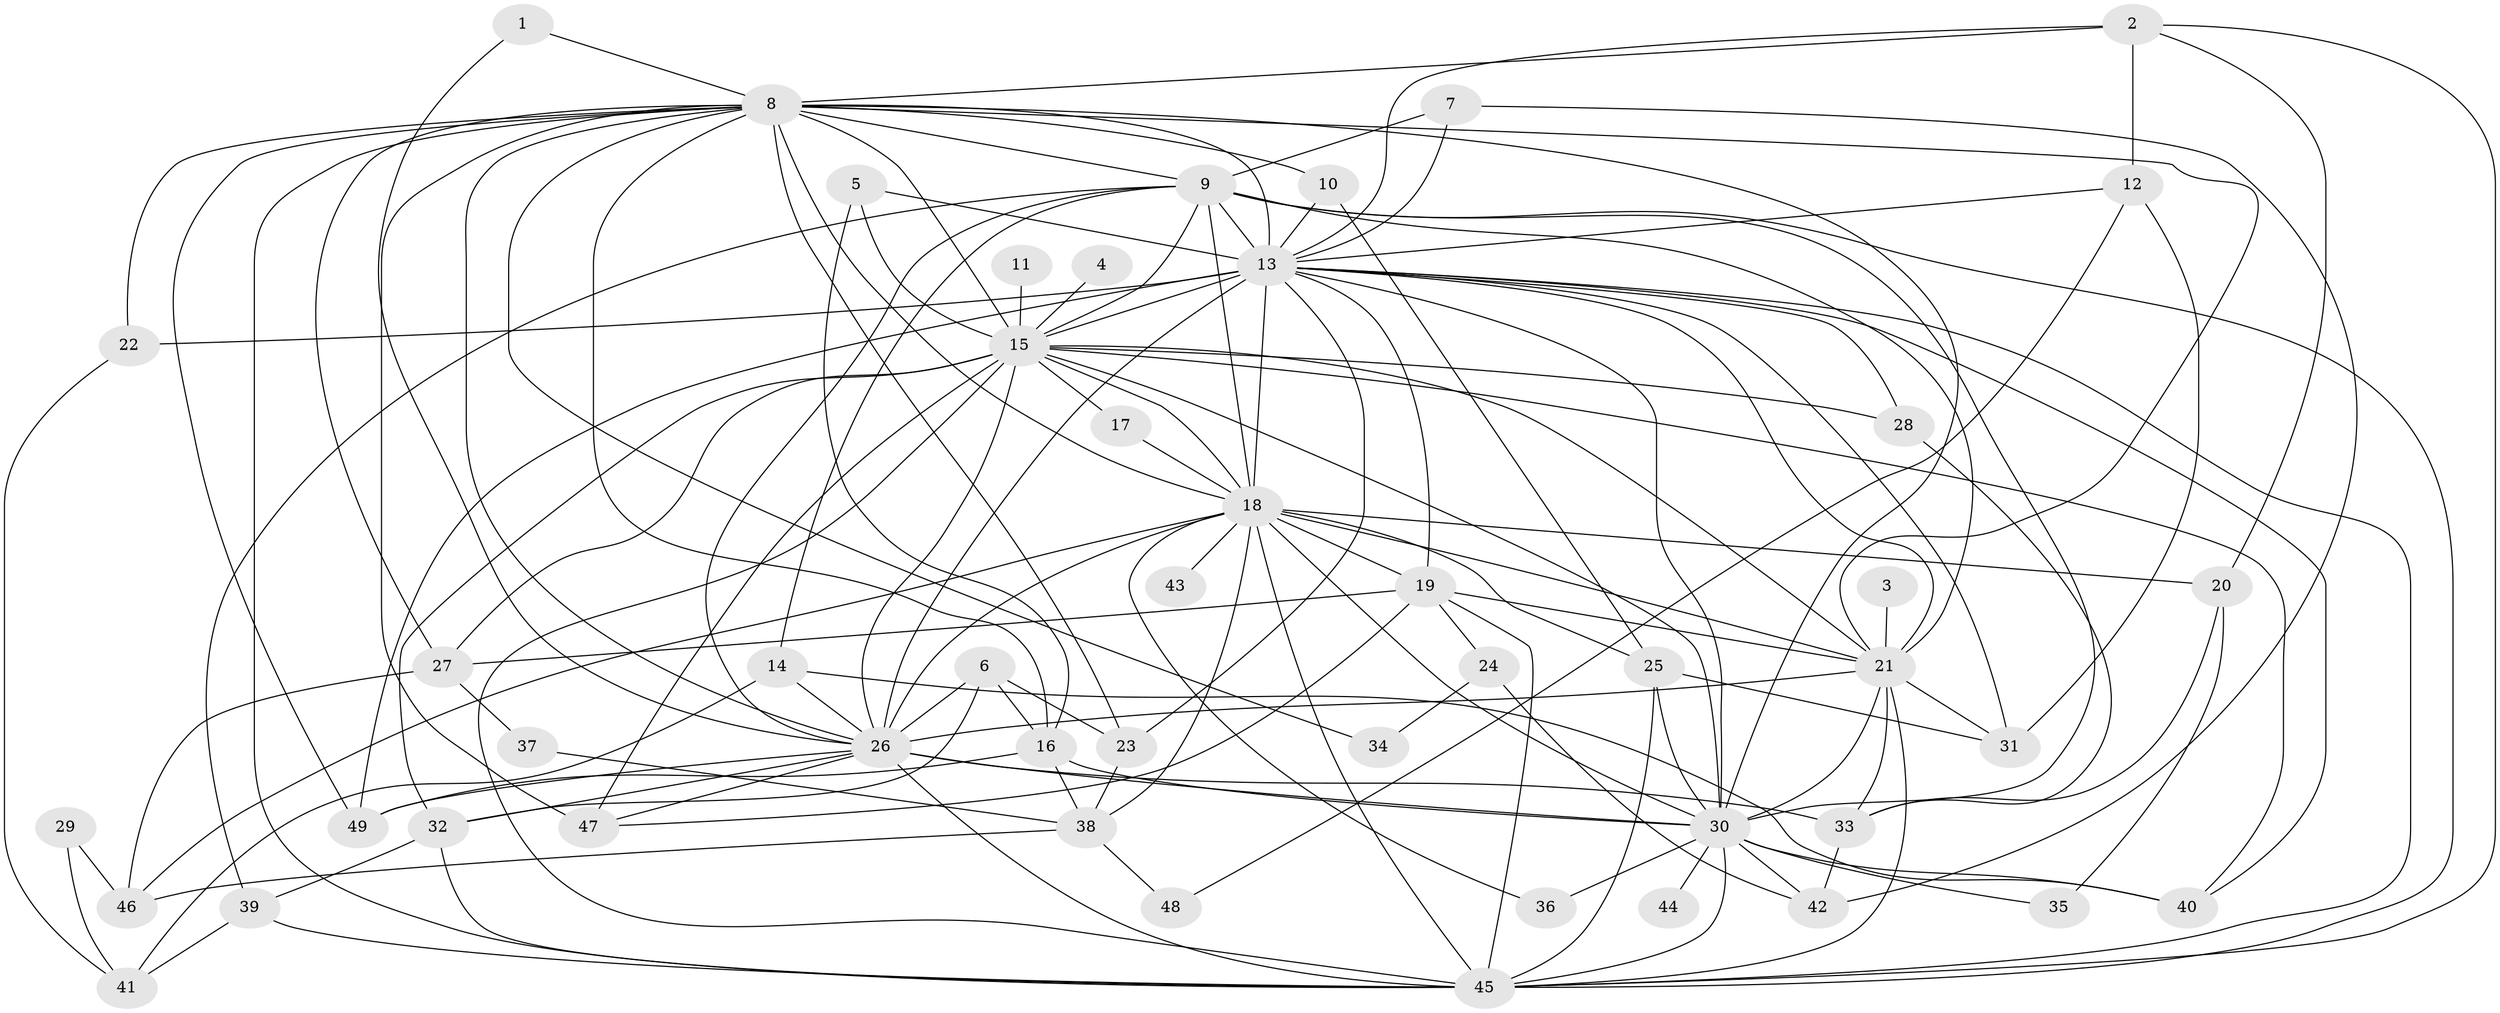 // original degree distribution, {23: 0.01020408163265306, 17: 0.01020408163265306, 20: 0.02040816326530612, 22: 0.02040816326530612, 27: 0.01020408163265306, 15: 0.01020408163265306, 18: 0.01020408163265306, 14: 0.01020408163265306, 4: 0.1326530612244898, 2: 0.5408163265306123, 3: 0.14285714285714285, 7: 0.01020408163265306, 5: 0.05102040816326531, 6: 0.02040816326530612}
// Generated by graph-tools (version 1.1) at 2025/01/03/09/25 03:01:31]
// undirected, 49 vertices, 136 edges
graph export_dot {
graph [start="1"]
  node [color=gray90,style=filled];
  1;
  2;
  3;
  4;
  5;
  6;
  7;
  8;
  9;
  10;
  11;
  12;
  13;
  14;
  15;
  16;
  17;
  18;
  19;
  20;
  21;
  22;
  23;
  24;
  25;
  26;
  27;
  28;
  29;
  30;
  31;
  32;
  33;
  34;
  35;
  36;
  37;
  38;
  39;
  40;
  41;
  42;
  43;
  44;
  45;
  46;
  47;
  48;
  49;
  1 -- 8 [weight=1.0];
  1 -- 26 [weight=1.0];
  2 -- 8 [weight=1.0];
  2 -- 12 [weight=1.0];
  2 -- 13 [weight=1.0];
  2 -- 20 [weight=1.0];
  2 -- 45 [weight=1.0];
  3 -- 21 [weight=1.0];
  4 -- 15 [weight=1.0];
  5 -- 13 [weight=1.0];
  5 -- 15 [weight=1.0];
  5 -- 16 [weight=1.0];
  6 -- 16 [weight=1.0];
  6 -- 23 [weight=1.0];
  6 -- 26 [weight=1.0];
  6 -- 32 [weight=1.0];
  7 -- 9 [weight=1.0];
  7 -- 13 [weight=1.0];
  7 -- 42 [weight=1.0];
  8 -- 9 [weight=1.0];
  8 -- 10 [weight=1.0];
  8 -- 13 [weight=4.0];
  8 -- 15 [weight=2.0];
  8 -- 16 [weight=2.0];
  8 -- 18 [weight=2.0];
  8 -- 21 [weight=1.0];
  8 -- 22 [weight=1.0];
  8 -- 23 [weight=1.0];
  8 -- 26 [weight=1.0];
  8 -- 27 [weight=1.0];
  8 -- 30 [weight=1.0];
  8 -- 34 [weight=1.0];
  8 -- 45 [weight=2.0];
  8 -- 47 [weight=2.0];
  8 -- 49 [weight=1.0];
  9 -- 13 [weight=3.0];
  9 -- 14 [weight=1.0];
  9 -- 15 [weight=1.0];
  9 -- 18 [weight=1.0];
  9 -- 21 [weight=1.0];
  9 -- 26 [weight=1.0];
  9 -- 30 [weight=2.0];
  9 -- 39 [weight=1.0];
  9 -- 45 [weight=1.0];
  10 -- 13 [weight=1.0];
  10 -- 25 [weight=1.0];
  11 -- 15 [weight=1.0];
  12 -- 13 [weight=1.0];
  12 -- 31 [weight=1.0];
  12 -- 48 [weight=1.0];
  13 -- 15 [weight=2.0];
  13 -- 18 [weight=3.0];
  13 -- 19 [weight=1.0];
  13 -- 21 [weight=2.0];
  13 -- 22 [weight=3.0];
  13 -- 23 [weight=1.0];
  13 -- 26 [weight=4.0];
  13 -- 28 [weight=1.0];
  13 -- 30 [weight=2.0];
  13 -- 31 [weight=2.0];
  13 -- 40 [weight=1.0];
  13 -- 45 [weight=3.0];
  13 -- 49 [weight=1.0];
  14 -- 26 [weight=1.0];
  14 -- 40 [weight=1.0];
  14 -- 41 [weight=1.0];
  15 -- 17 [weight=1.0];
  15 -- 18 [weight=2.0];
  15 -- 21 [weight=1.0];
  15 -- 26 [weight=1.0];
  15 -- 27 [weight=1.0];
  15 -- 28 [weight=1.0];
  15 -- 30 [weight=1.0];
  15 -- 32 [weight=1.0];
  15 -- 40 [weight=1.0];
  15 -- 45 [weight=1.0];
  15 -- 47 [weight=1.0];
  16 -- 30 [weight=1.0];
  16 -- 38 [weight=1.0];
  16 -- 49 [weight=1.0];
  17 -- 18 [weight=1.0];
  18 -- 19 [weight=1.0];
  18 -- 20 [weight=2.0];
  18 -- 21 [weight=1.0];
  18 -- 25 [weight=1.0];
  18 -- 26 [weight=1.0];
  18 -- 30 [weight=2.0];
  18 -- 36 [weight=1.0];
  18 -- 38 [weight=1.0];
  18 -- 43 [weight=1.0];
  18 -- 45 [weight=1.0];
  18 -- 46 [weight=1.0];
  19 -- 21 [weight=1.0];
  19 -- 24 [weight=1.0];
  19 -- 27 [weight=1.0];
  19 -- 45 [weight=1.0];
  19 -- 47 [weight=1.0];
  20 -- 33 [weight=1.0];
  20 -- 35 [weight=1.0];
  21 -- 26 [weight=1.0];
  21 -- 30 [weight=2.0];
  21 -- 31 [weight=1.0];
  21 -- 33 [weight=1.0];
  21 -- 45 [weight=1.0];
  22 -- 41 [weight=1.0];
  23 -- 38 [weight=1.0];
  24 -- 34 [weight=1.0];
  24 -- 42 [weight=1.0];
  25 -- 30 [weight=1.0];
  25 -- 31 [weight=1.0];
  25 -- 45 [weight=1.0];
  26 -- 30 [weight=1.0];
  26 -- 32 [weight=1.0];
  26 -- 33 [weight=1.0];
  26 -- 45 [weight=2.0];
  26 -- 47 [weight=1.0];
  26 -- 49 [weight=1.0];
  27 -- 37 [weight=1.0];
  27 -- 46 [weight=1.0];
  28 -- 33 [weight=1.0];
  29 -- 41 [weight=1.0];
  29 -- 46 [weight=1.0];
  30 -- 35 [weight=1.0];
  30 -- 36 [weight=1.0];
  30 -- 40 [weight=1.0];
  30 -- 42 [weight=1.0];
  30 -- 44 [weight=1.0];
  30 -- 45 [weight=1.0];
  32 -- 39 [weight=1.0];
  32 -- 45 [weight=1.0];
  33 -- 42 [weight=1.0];
  37 -- 38 [weight=1.0];
  38 -- 46 [weight=1.0];
  38 -- 48 [weight=1.0];
  39 -- 41 [weight=1.0];
  39 -- 45 [weight=1.0];
}
